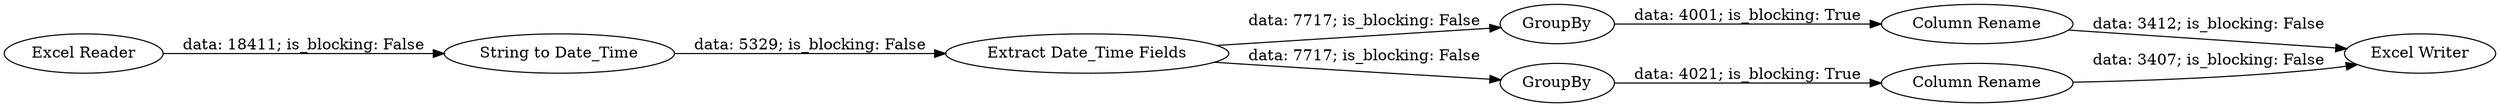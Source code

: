digraph {
	"-5105215719361758838_2" [label=GroupBy]
	"-5105215719361758838_3" [label="String to Date_Time"]
	"-5105215719361758838_4" [label="Extract Date_Time Fields"]
	"-5105215719361758838_8" [label="Excel Writer"]
	"-5105215719361758838_6" [label="Column Rename"]
	"-5105215719361758838_7" [label="Column Rename"]
	"-5105215719361758838_1" [label="Excel Reader"]
	"-5105215719361758838_5" [label=GroupBy]
	"-5105215719361758838_4" -> "-5105215719361758838_2" [label="data: 7717; is_blocking: False"]
	"-5105215719361758838_3" -> "-5105215719361758838_4" [label="data: 5329; is_blocking: False"]
	"-5105215719361758838_4" -> "-5105215719361758838_5" [label="data: 7717; is_blocking: False"]
	"-5105215719361758838_7" -> "-5105215719361758838_8" [label="data: 3412; is_blocking: False"]
	"-5105215719361758838_1" -> "-5105215719361758838_3" [label="data: 18411; is_blocking: False"]
	"-5105215719361758838_2" -> "-5105215719361758838_7" [label="data: 4001; is_blocking: True"]
	"-5105215719361758838_6" -> "-5105215719361758838_8" [label="data: 3407; is_blocking: False"]
	"-5105215719361758838_5" -> "-5105215719361758838_6" [label="data: 4021; is_blocking: True"]
	rankdir=LR
}
